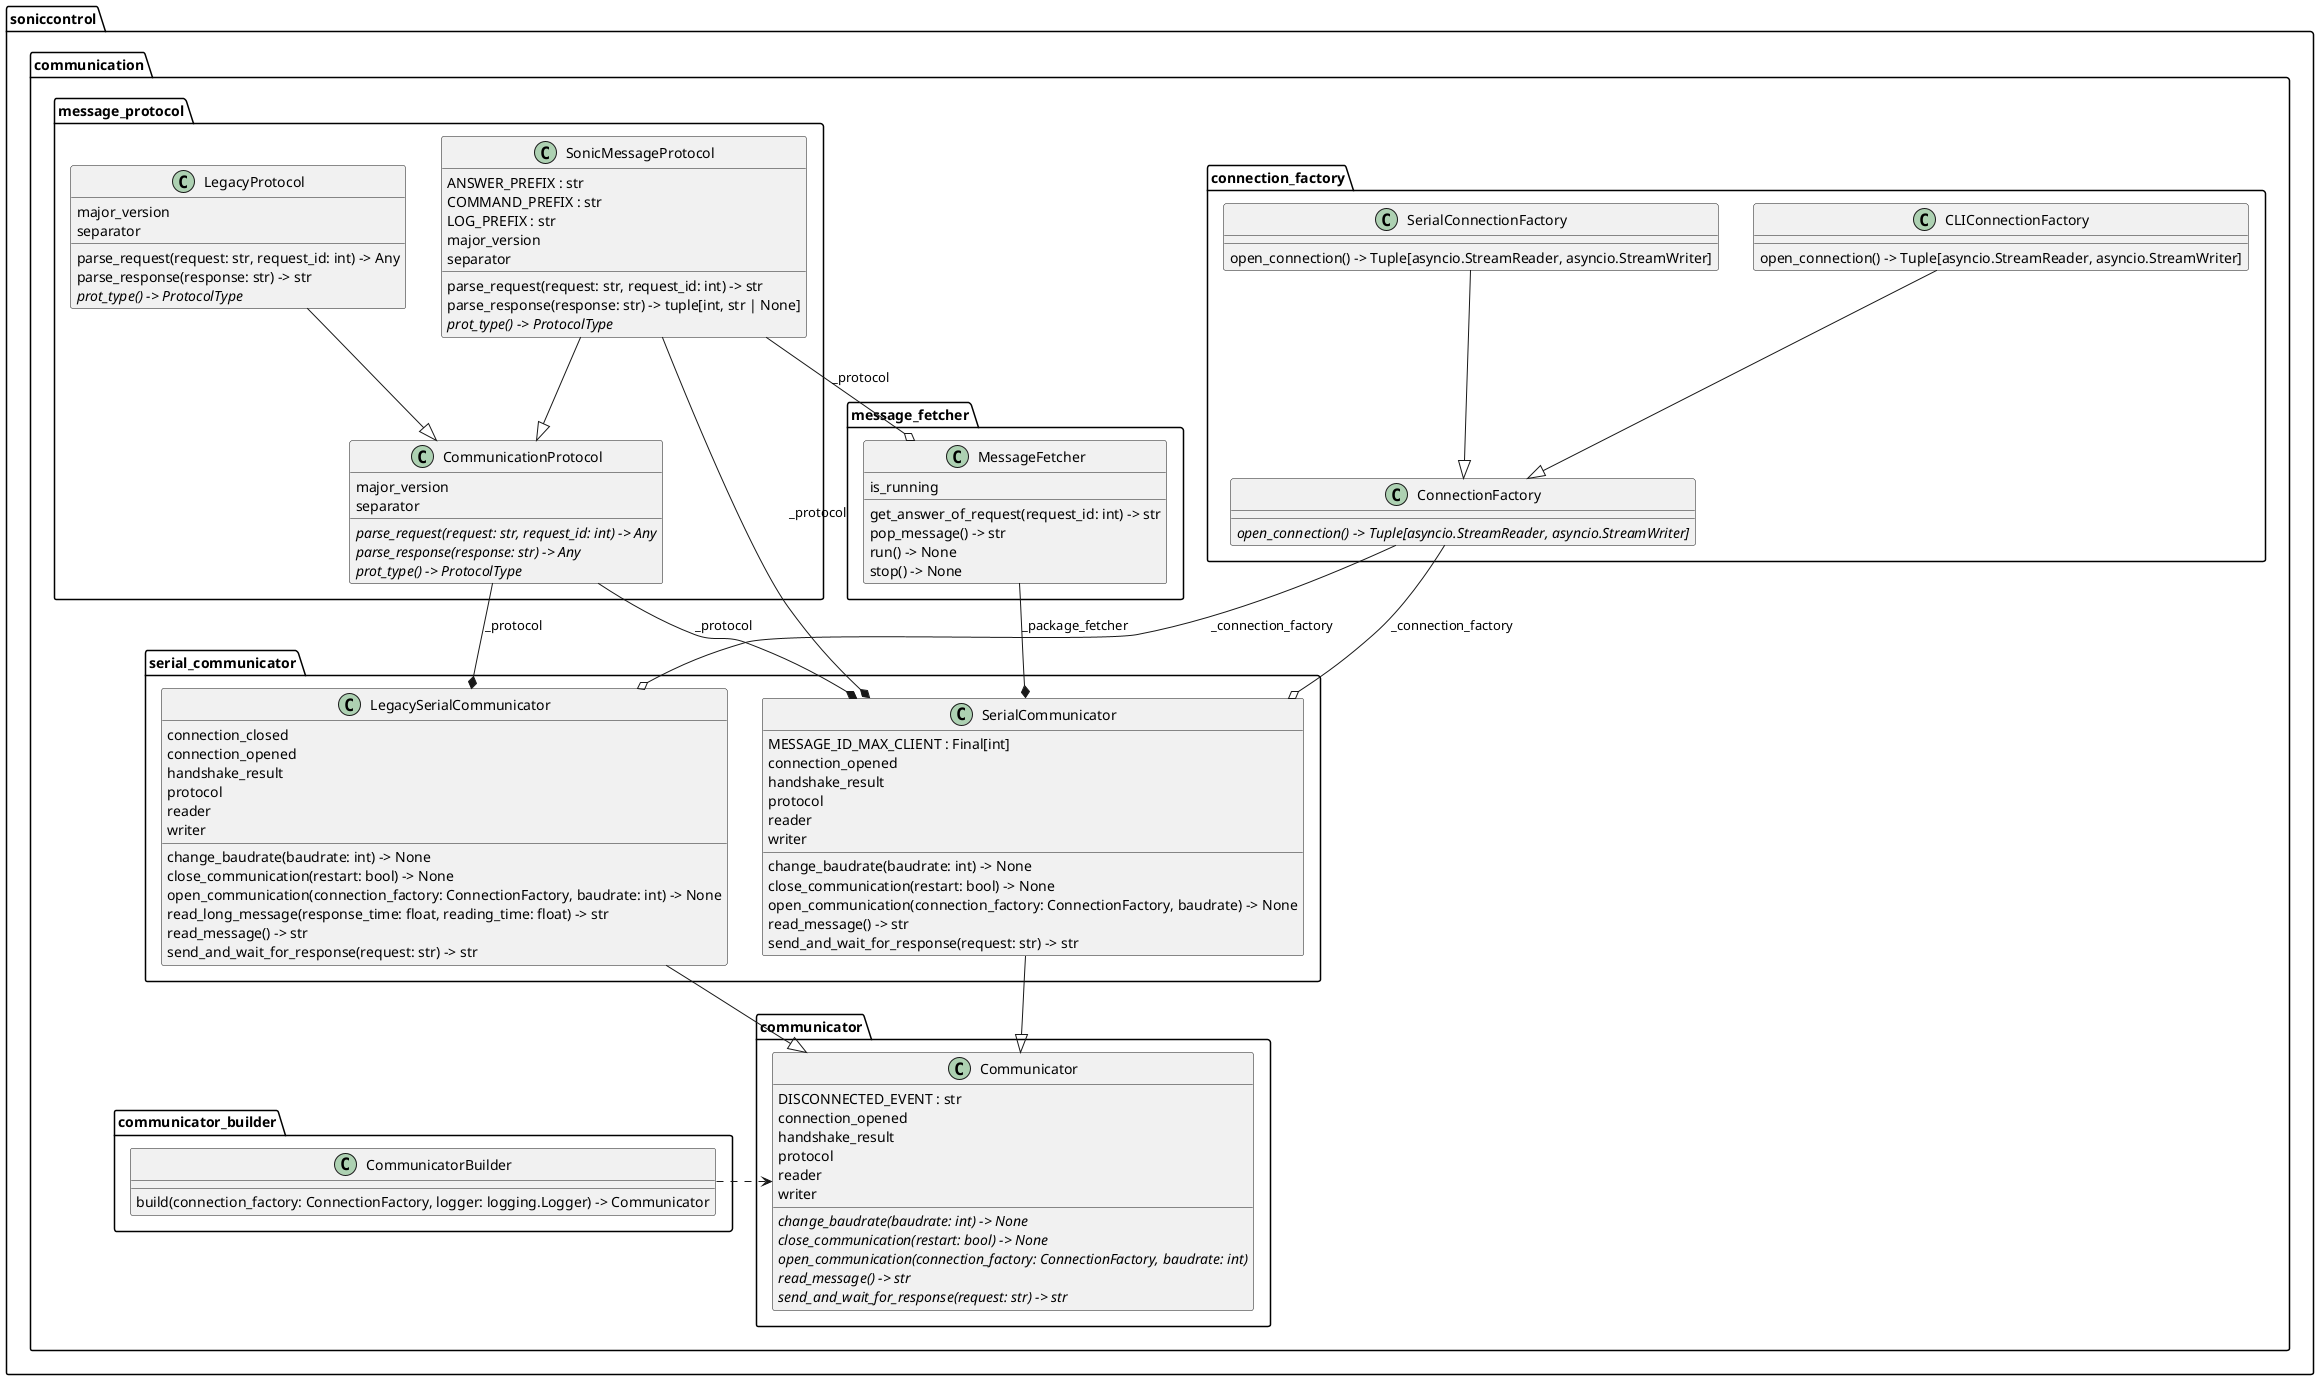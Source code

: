 @startuml class_communication

set separator . 
top to bottom direction


class "CLIConnectionFactory" as soniccontrol.communication.connection_factory.CLIConnectionFactory {
  open_connection() -> Tuple[asyncio.StreamReader, asyncio.StreamWriter]
}


class "CommunicationProtocol" as soniccontrol.communication.message_protocol.CommunicationProtocol {
  major_version
  separator
  {abstract}parse_request(request: str, request_id: int) -> Any
  {abstract}parse_response(response: str) -> Any
  {abstract}prot_type() -> ProtocolType
}
class "Communicator" as soniccontrol.communication.communicator.Communicator {
  DISCONNECTED_EVENT : str
  connection_opened
  handshake_result
  protocol
  reader
  writer
  {abstract}change_baudrate(baudrate: int) -> None
  {abstract}close_communication(restart: bool) -> None
  {abstract}open_communication(connection_factory: ConnectionFactory, baudrate: int)
  {abstract}read_message() -> str
  {abstract}send_and_wait_for_response(request: str) -> str
}
class "CommunicatorBuilder" as soniccontrol.communication.communicator_builder.CommunicatorBuilder {
  build(connection_factory: ConnectionFactory, logger: logging.Logger) -> Communicator
}
class "ConnectionFactory" as soniccontrol.communication.connection_factory.ConnectionFactory {
  {abstract}open_connection() -> Tuple[asyncio.StreamReader, asyncio.StreamWriter]
}

class "LegacyProtocol" as soniccontrol.communication.message_protocol.LegacyProtocol {
  major_version
  separator
  parse_request(request: str, request_id: int) -> Any
  parse_response(response: str) -> str
  {abstract}prot_type() -> ProtocolType
}
class "LegacySerialCommunicator" as soniccontrol.communication.serial_communicator.LegacySerialCommunicator {
  connection_closed
  connection_opened
  handshake_result
  protocol
  reader
  writer
  change_baudrate(baudrate: int) -> None
  close_communication(restart: bool) -> None
  open_communication(connection_factory: ConnectionFactory, baudrate: int) -> None
  read_long_message(response_time: float, reading_time: float) -> str
  read_message() -> str
  send_and_wait_for_response(request: str) -> str
}
class "MessageFetcher" as soniccontrol.communication.message_fetcher.MessageFetcher {
  is_running
  get_answer_of_request(request_id: int) -> str
  pop_message() -> str
  run() -> None
  stop() -> None
}

class "SerialCommunicator" as soniccontrol.communication.serial_communicator.SerialCommunicator {
  MESSAGE_ID_MAX_CLIENT : Final[int]
  connection_opened
  handshake_result
  protocol
  reader
  writer
  change_baudrate(baudrate: int) -> None
  close_communication(restart: bool) -> None
  open_communication(connection_factory: ConnectionFactory, baudrate) -> None
  read_message() -> str
  send_and_wait_for_response(request: str) -> str
}
class "SerialConnectionFactory" as soniccontrol.communication.connection_factory.SerialConnectionFactory {
  open_connection() -> Tuple[asyncio.StreamReader, asyncio.StreamWriter]
}
class "SonicMessageProtocol" as soniccontrol.communication.message_protocol.SonicMessageProtocol {
  ANSWER_PREFIX : str
  COMMAND_PREFIX : str
  LOG_PREFIX : str
  major_version
  separator
  parse_request(request: str, request_id: int) -> str
  parse_response(response: str) -> tuple[int, str | None]
  {abstract}prot_type() -> ProtocolType
}
soniccontrol.communication.connection_factory.CLIConnectionFactory --|> soniccontrol.communication.connection_factory.ConnectionFactory
soniccontrol.communication.connection_factory.SerialConnectionFactory --|> soniccontrol.communication.connection_factory.ConnectionFactory
soniccontrol.communication.message_protocol.LegacyProtocol --|> soniccontrol.communication.message_protocol.CommunicationProtocol
soniccontrol.communication.message_protocol.SonicMessageProtocol --|> soniccontrol.communication.message_protocol.CommunicationProtocol
soniccontrol.communication.serial_communicator.LegacySerialCommunicator --|> soniccontrol.communication.communicator.Communicator
soniccontrol.communication.serial_communicator.SerialCommunicator --|> soniccontrol.communication.communicator.Communicator
soniccontrol.communication.message_fetcher.MessageFetcher --* soniccontrol.communication.serial_communicator.SerialCommunicator : _package_fetcher
soniccontrol.communication.message_protocol.CommunicationProtocol --* soniccontrol.communication.serial_communicator.LegacySerialCommunicator : _protocol
soniccontrol.communication.message_protocol.CommunicationProtocol --* soniccontrol.communication.serial_communicator.SerialCommunicator : _protocol
soniccontrol.communication.message_protocol.SonicMessageProtocol --* soniccontrol.communication.serial_communicator.SerialCommunicator : _protocol
soniccontrol.communication.connection_factory.ConnectionFactory --o soniccontrol.communication.serial_communicator.LegacySerialCommunicator : _connection_factory
soniccontrol.communication.connection_factory.ConnectionFactory --o soniccontrol.communication.serial_communicator.SerialCommunicator : _connection_factory
soniccontrol.communication.message_protocol.SonicMessageProtocol --o soniccontrol.communication.message_fetcher.MessageFetcher : _protocol
soniccontrol.communication.communicator_builder.CommunicatorBuilder .r.> soniccontrol.communication.communicator.Communicator
@enduml
